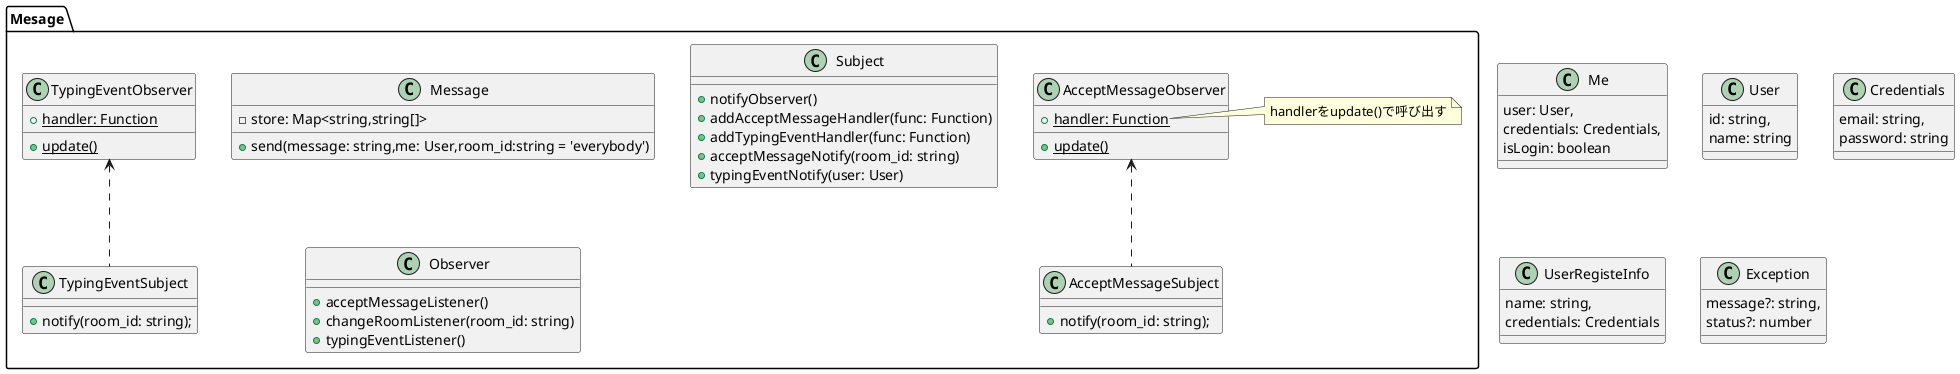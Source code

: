 @startuml

package Mesage{

    class Message{
        -store: Map<string,string[]>
        +send(message: string,me: User,room_id:string = 'everybody')
    }

    class Subject{
        +notifyObserver()
        +addAcceptMessageHandler(func: Function)
        +addTypingEventHandler(func: Function)
        +acceptMessageNotify(room_id: string)
        +typingEventNotify(user: User)
    }

    class Observer{
        +acceptMessageListener()
        +changeRoomListener(room_id: string)
        +typingEventListener()
    }

    class AcceptMessageSubject{
        +notify(room_id: string);
    }

    class AcceptMessageObserver{
        +{static} handler: Function
        +{static} update()
    }
    note right of AcceptMessageObserver::handler
    handlerをupdate()で呼び出す
    end note

    class TypingEventSubject{
        +notify(room_id: string);
    }

    class TypingEventObserver{
        +{static} handler: Function
        +{static} update()
    }
    note right of AcceptMessageObserver::handler
    handlerをupdate()で呼び出す
    end note

    AcceptMessageObserver <.. AcceptMessageSubject
    TypingEventObserver <.. TypingEventSubject

}



class Me{
    user: User,
    credentials: Credentials,
    isLogin: boolean
}

class User{
    id: string,
    name: string
}

class Credentials{
    email: string,
    password: string
}

class UserRegisteInfo {
    name: string,
    credentials: Credentials
}

class Exception{
    message?: string,
    status?: number
}



@enduml